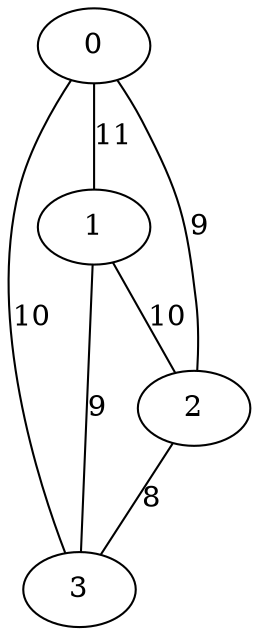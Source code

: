 graph {
    0 -- 3 [label=10]
    0 -- 1 [label=11]
    0 -- 2 [label=9]
    1 -- 3 [label=9]
    1 -- 2 [label=10]
    2 -- 3 [label=8]
}
